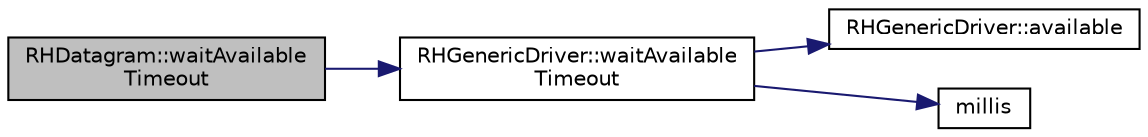 digraph "RHDatagram::waitAvailableTimeout"
{
 // LATEX_PDF_SIZE
  edge [fontname="Helvetica",fontsize="10",labelfontname="Helvetica",labelfontsize="10"];
  node [fontname="Helvetica",fontsize="10",shape=record];
  rankdir="LR";
  Node1 [label="RHDatagram::waitAvailable\lTimeout",height=0.2,width=0.4,color="black", fillcolor="grey75", style="filled", fontcolor="black",tooltip=" "];
  Node1 -> Node2 [color="midnightblue",fontsize="10",style="solid",fontname="Helvetica"];
  Node2 [label="RHGenericDriver::waitAvailable\lTimeout",height=0.2,width=0.4,color="black", fillcolor="white", style="filled",URL="$class_r_h_generic_driver.html#a8ed545cecc22196a325333dc9637e4cf",tooltip=" "];
  Node2 -> Node3 [color="midnightblue",fontsize="10",style="solid",fontname="Helvetica"];
  Node3 [label="RHGenericDriver::available",height=0.2,width=0.4,color="black", fillcolor="white", style="filled",URL="$class_r_h_generic_driver.html#a2dd522b8eb16c51dc948b4ca4d623888",tooltip=" "];
  Node2 -> Node4 [color="midnightblue",fontsize="10",style="solid",fontname="Helvetica"];
  Node4 [label="millis",height=0.2,width=0.4,color="black", fillcolor="white", style="filled",URL="$_ras_pi_8cpp.html#a6ff7f2532a22366f0013bc41397129fd",tooltip=" "];
}
